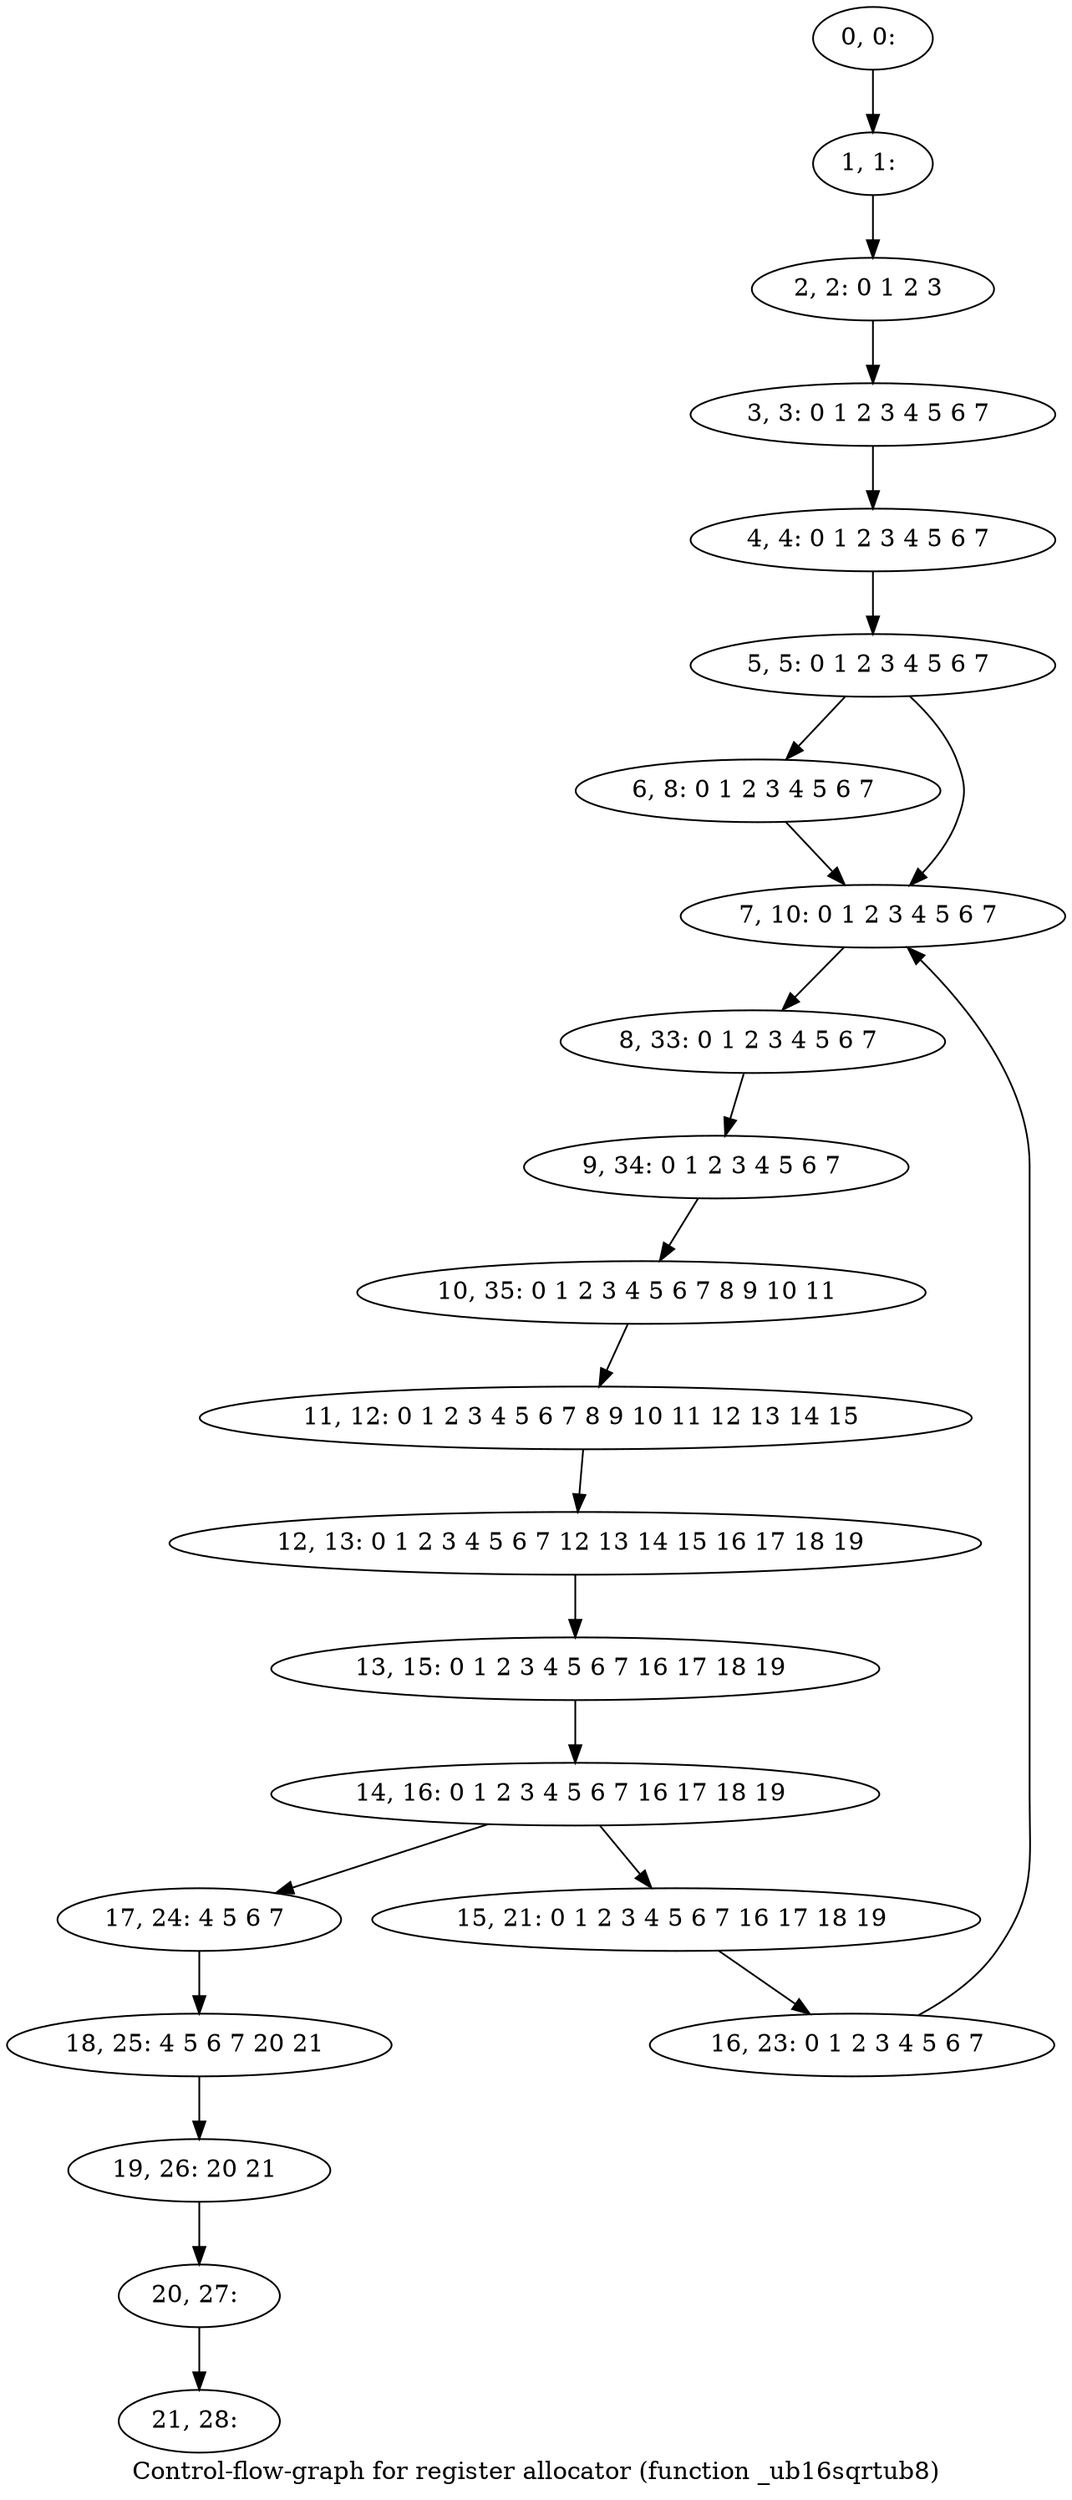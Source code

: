 digraph G {
graph [label="Control-flow-graph for register allocator (function _ub16sqrtub8)"]
0[label="0, 0: "];
1[label="1, 1: "];
2[label="2, 2: 0 1 2 3 "];
3[label="3, 3: 0 1 2 3 4 5 6 7 "];
4[label="4, 4: 0 1 2 3 4 5 6 7 "];
5[label="5, 5: 0 1 2 3 4 5 6 7 "];
6[label="6, 8: 0 1 2 3 4 5 6 7 "];
7[label="7, 10: 0 1 2 3 4 5 6 7 "];
8[label="8, 33: 0 1 2 3 4 5 6 7 "];
9[label="9, 34: 0 1 2 3 4 5 6 7 "];
10[label="10, 35: 0 1 2 3 4 5 6 7 8 9 10 11 "];
11[label="11, 12: 0 1 2 3 4 5 6 7 8 9 10 11 12 13 14 15 "];
12[label="12, 13: 0 1 2 3 4 5 6 7 12 13 14 15 16 17 18 19 "];
13[label="13, 15: 0 1 2 3 4 5 6 7 16 17 18 19 "];
14[label="14, 16: 0 1 2 3 4 5 6 7 16 17 18 19 "];
15[label="15, 21: 0 1 2 3 4 5 6 7 16 17 18 19 "];
16[label="16, 23: 0 1 2 3 4 5 6 7 "];
17[label="17, 24: 4 5 6 7 "];
18[label="18, 25: 4 5 6 7 20 21 "];
19[label="19, 26: 20 21 "];
20[label="20, 27: "];
21[label="21, 28: "];
0->1 ;
1->2 ;
2->3 ;
3->4 ;
4->5 ;
5->6 ;
5->7 ;
6->7 ;
7->8 ;
8->9 ;
9->10 ;
10->11 ;
11->12 ;
12->13 ;
13->14 ;
14->15 ;
14->17 ;
15->16 ;
16->7 ;
17->18 ;
18->19 ;
19->20 ;
20->21 ;
}
